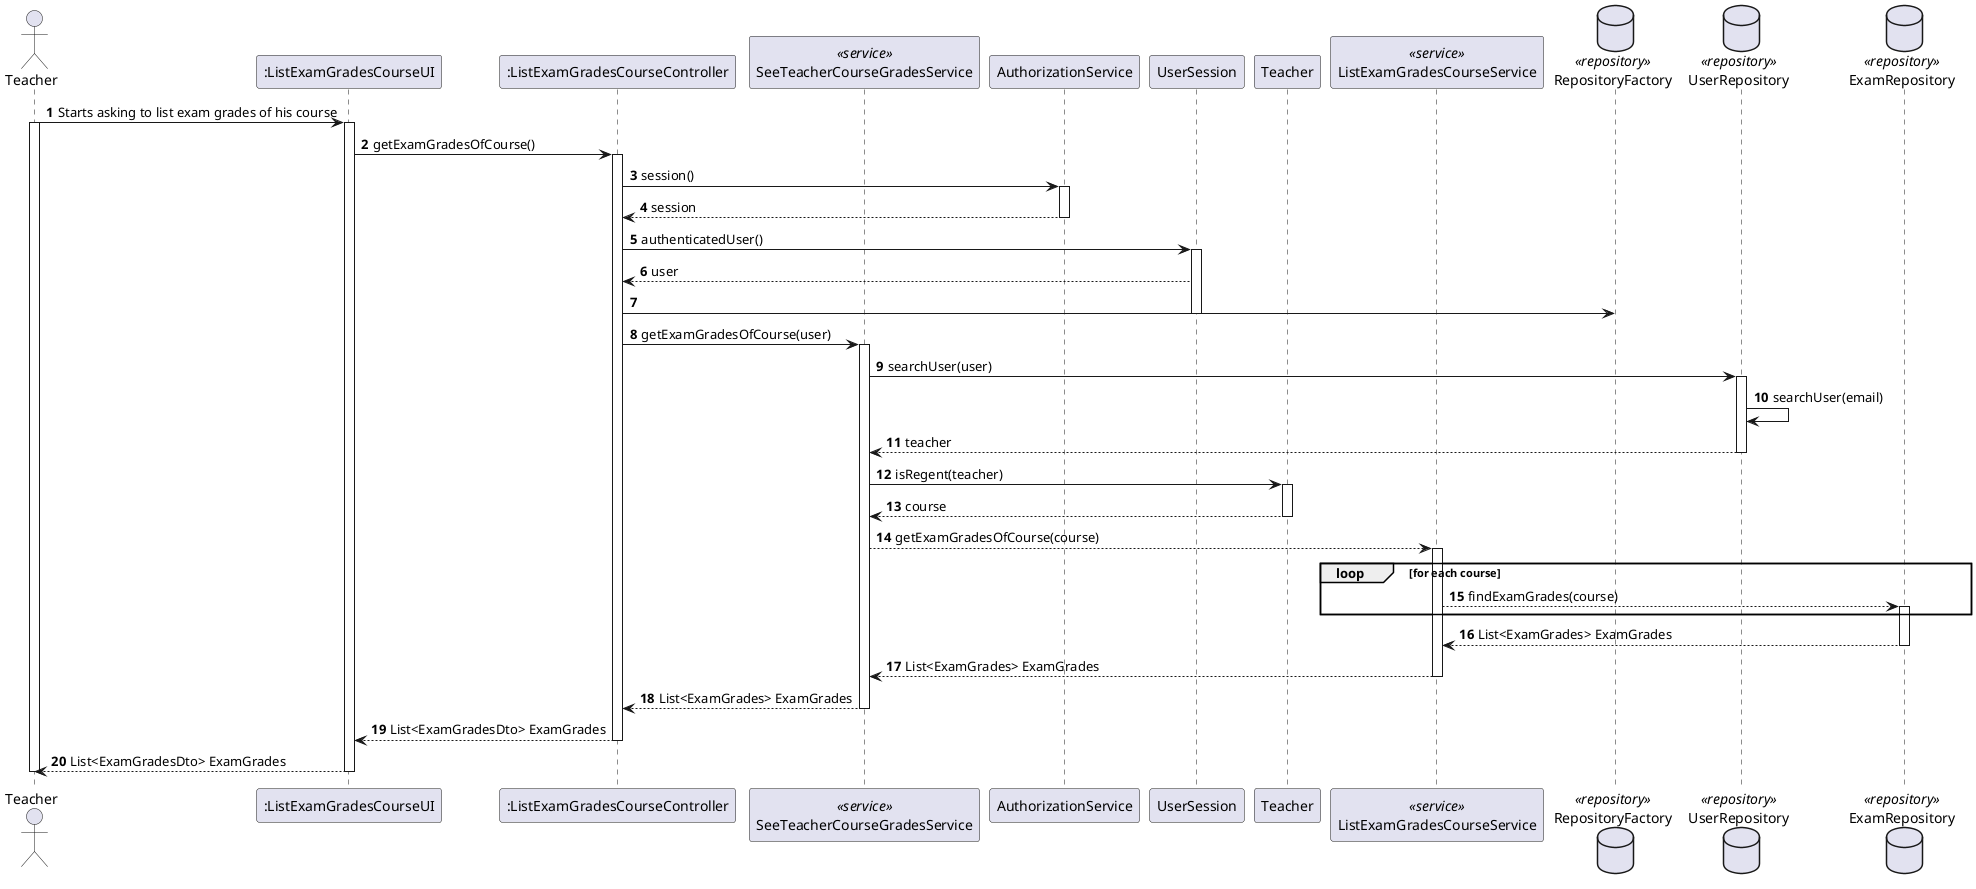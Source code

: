 @startuml
'https://plantuml.com/sequence-diagram

autonumber

Actor Teacher as stu

participant ":ListExamGradesCourseUI" as UI
participant ":ListExamGradesCourseController" as Con
participant "SeeTeacherCourseGradesService" as LE <<service>>
participant "AuthorizationService" as AUTHZ
participant "UserSession" as USS
participant Teacher as STU
participant ListExamGradesCourseService as LEC<<service>>
database RepositoryFactory as FAR <<repository>>
database UserRepository as USR <<repository>>
database ExamRepository as EXR <<repository>>

stu -> UI : Starts asking to list exam grades of his course
activate stu
activate UI

UI-> Con : getExamGradesOfCourse()
activate Con


Con->AUTHZ : session()
activate AUTHZ
AUTHZ --> Con: session
deactivate AUTHZ

Con -> USS: authenticatedUser()
activate USS
USS --> Con: user

Con -> FAR

deactivate USS
Con -> LE: getExamGradesOfCourse(user)
activate LE
LE->USR: searchUser(user)
activate USR
USR->USR:searchUser(email)
USR-->LE: teacher
deactivate USR
LE->STU: isRegent(teacher)
activate STU
STU-->LE: course
deactivate STU
LE-->LEC: getExamGradesOfCourse(course)
activate LEC
loop for each course

LEC-->EXR: findExamGrades(course)
activate EXR
end loop
EXR-->LEC: List<ExamGrades> ExamGrades
deactivate EXR
LEC-->LE: List<ExamGrades> ExamGrades
deactivate LEC
LE-->Con: List<ExamGrades> ExamGrades
deactivate LE
Con-->UI: List<ExamGradesDto> ExamGrades
deactivate Con
UI-->stu: List<ExamGradesDto> ExamGrades
deactivate UI
deactivate stu

@enduml